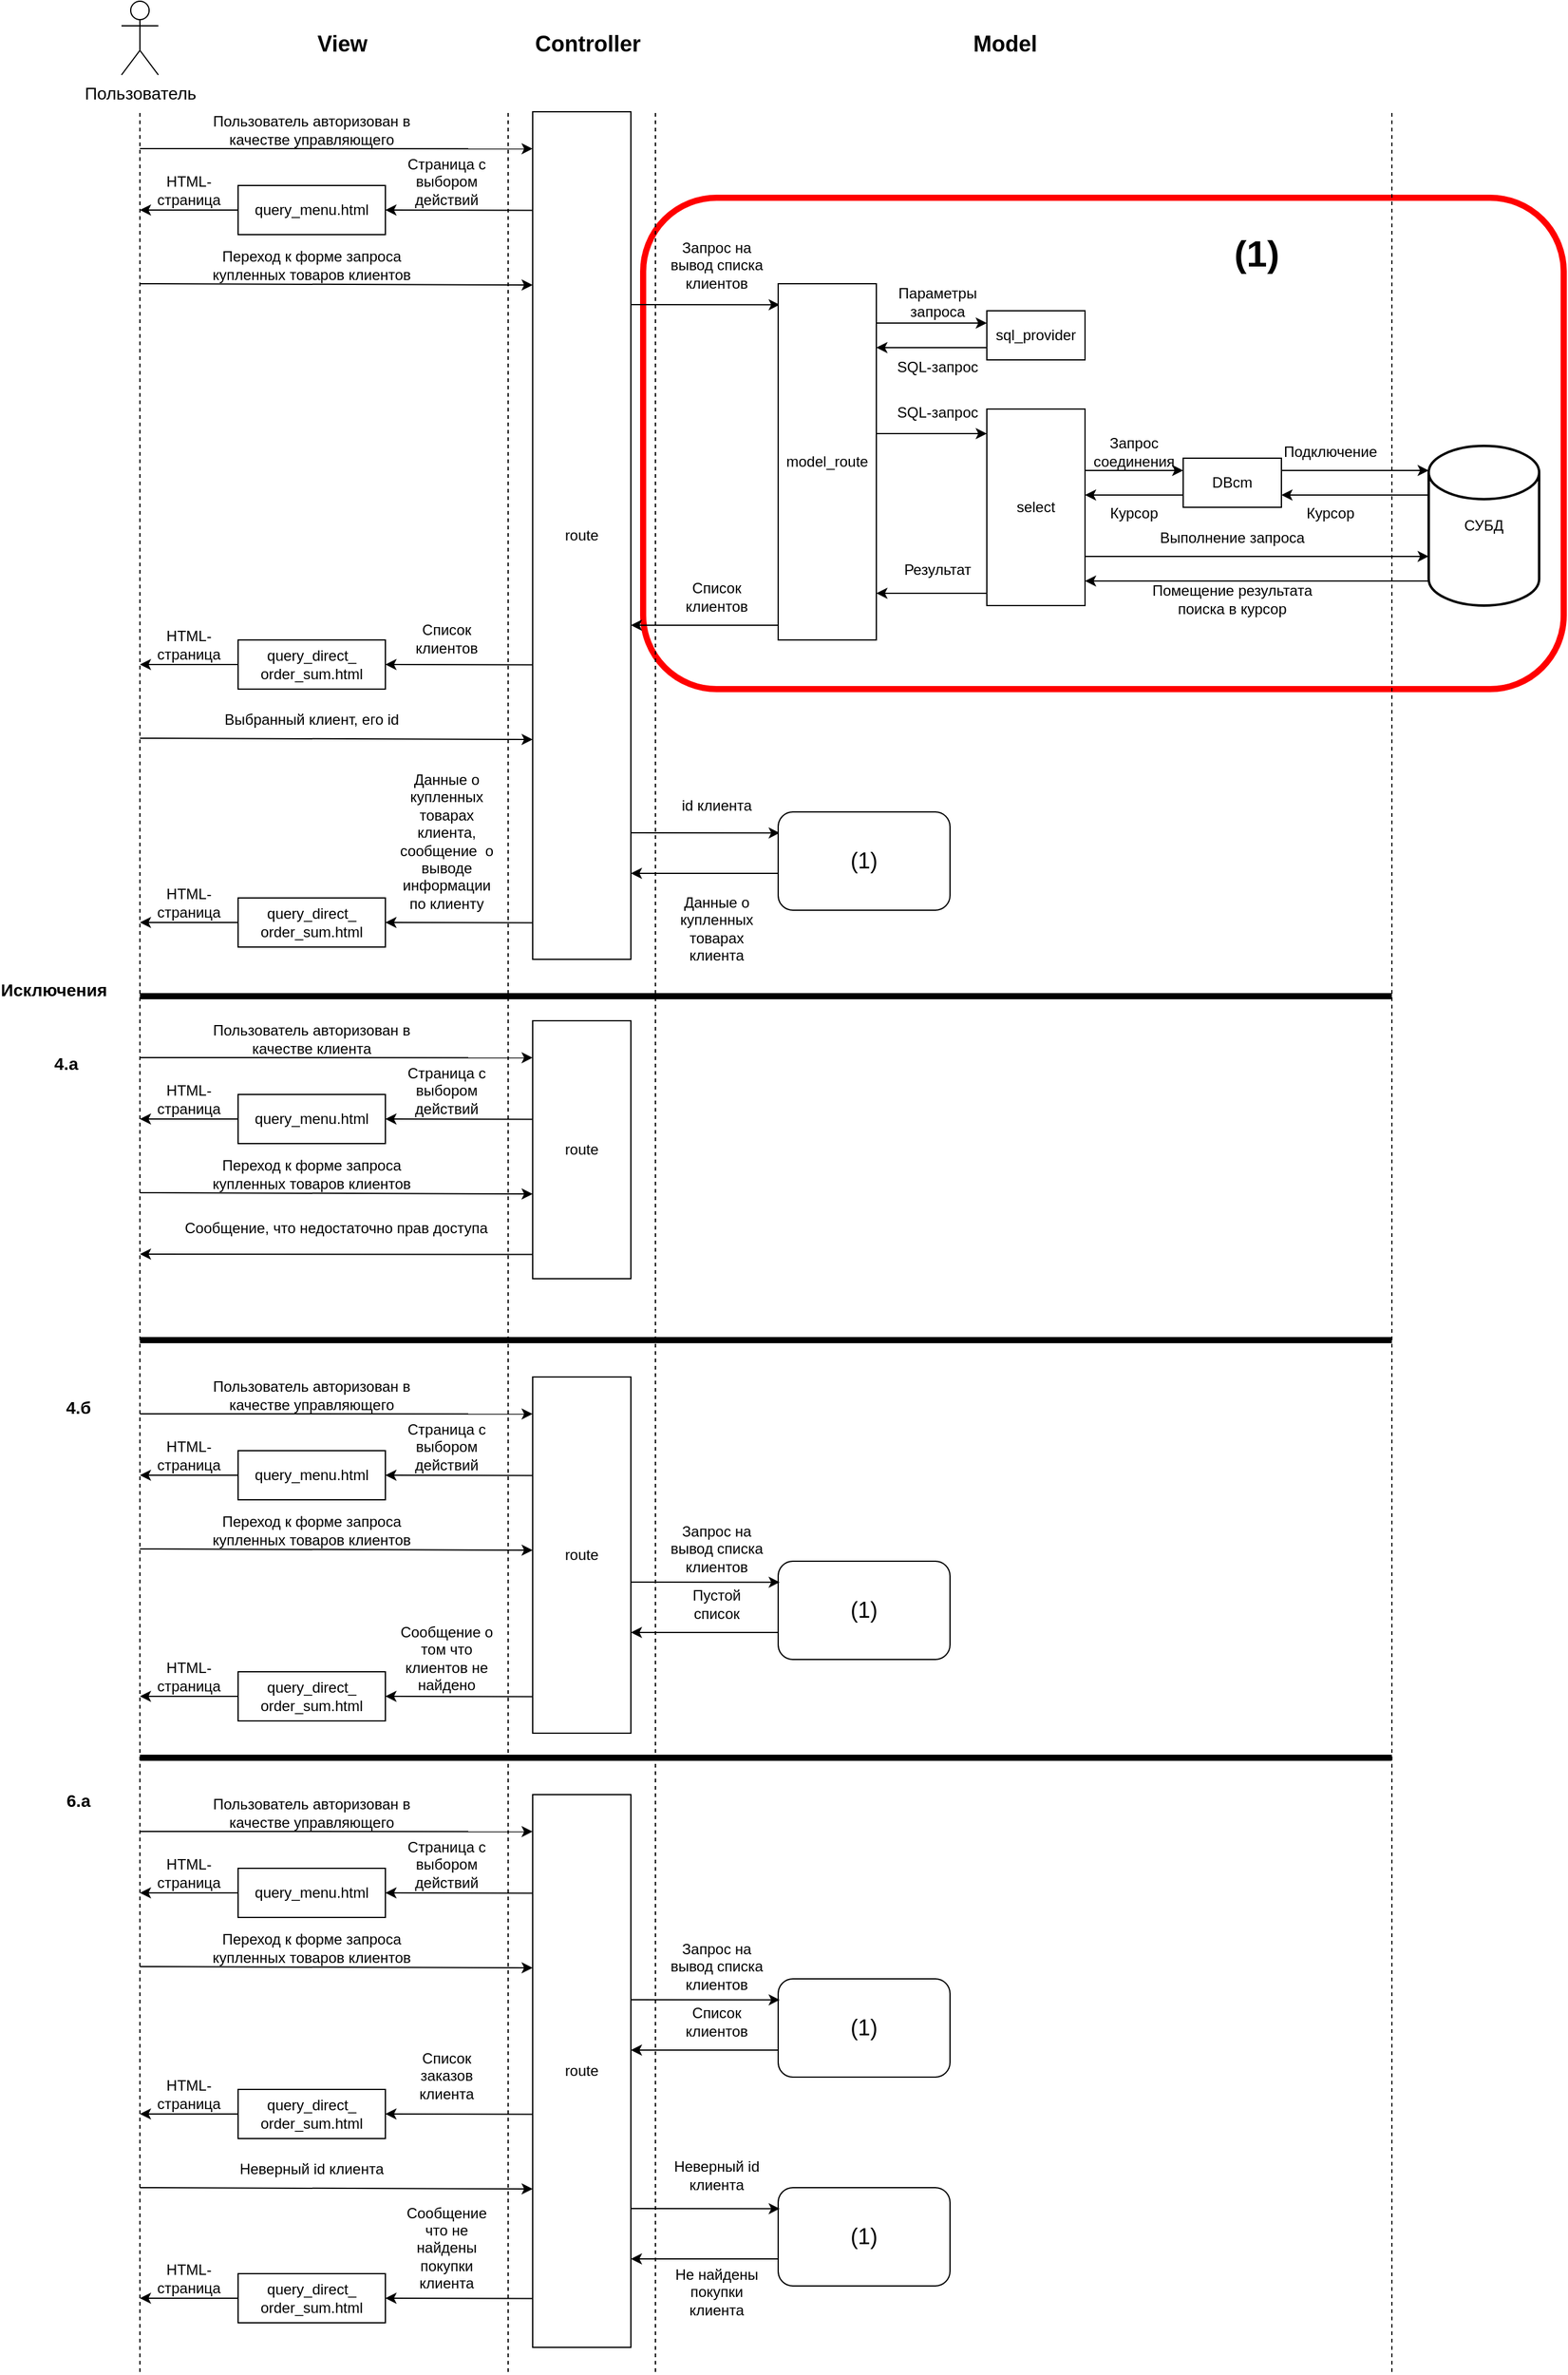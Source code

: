 <mxfile version="26.0.4">
  <diagram name="Страница — 1" id="qYMcQZidO0-yW6cIo81G">
    <mxGraphModel dx="2087" dy="993" grid="1" gridSize="10" guides="0" tooltips="1" connect="0" arrows="0" fold="1" page="0" pageScale="1" pageWidth="827" pageHeight="1169" math="0" shadow="0">
      <root>
        <mxCell id="0" />
        <mxCell id="1" parent="0" />
        <mxCell id="RGtAdJCoP5h75ATYD8qg-53" value="" style="rounded=1;whiteSpace=wrap;html=1;textOpacity=0;strokeWidth=5;perimeterSpacing=0;fillColor=none;strokeColor=#ff0000;" parent="1" vertex="1">
          <mxGeometry x="450" y="230" width="750" height="400" as="geometry" />
        </mxCell>
        <mxCell id="RGtAdJCoP5h75ATYD8qg-1" value="&lt;font style=&quot;font-size: 14px;&quot;&gt;Пользователь&lt;/font&gt;&lt;div style=&quot;font-size: 14px;&quot;&gt;&lt;br&gt;&lt;/div&gt;" style="shape=umlActor;verticalLabelPosition=bottom;verticalAlign=top;html=1;outlineConnect=0;" parent="1" vertex="1">
          <mxGeometry x="25" y="70" width="30" height="60" as="geometry" />
        </mxCell>
        <mxCell id="RGtAdJCoP5h75ATYD8qg-4" value="" style="endArrow=none;dashed=1;html=1;rounded=0;" parent="1" edge="1">
          <mxGeometry width="50" height="50" relative="1" as="geometry">
            <mxPoint x="40" y="2000" as="sourcePoint" />
            <mxPoint x="40" y="160" as="targetPoint" />
          </mxGeometry>
        </mxCell>
        <mxCell id="RGtAdJCoP5h75ATYD8qg-5" value="" style="endArrow=classic;html=1;rounded=0;entryX=0;entryY=0.051;entryDx=0;entryDy=0;entryPerimeter=0;" parent="1" edge="1">
          <mxGeometry width="50" height="50" relative="1" as="geometry">
            <mxPoint x="40" y="190" as="sourcePoint" />
            <mxPoint x="360" y="190.09" as="targetPoint" />
          </mxGeometry>
        </mxCell>
        <mxCell id="RGtAdJCoP5h75ATYD8qg-6" value="Пользователь авторизован в качестве управляющего" style="text;html=1;align=center;verticalAlign=middle;whiteSpace=wrap;rounded=0;" parent="1" vertex="1">
          <mxGeometry x="80" y="160" width="200" height="30" as="geometry" />
        </mxCell>
        <mxCell id="RGtAdJCoP5h75ATYD8qg-7" value="route" style="rounded=0;whiteSpace=wrap;html=1;" parent="1" vertex="1">
          <mxGeometry x="360" y="160" width="80" height="690" as="geometry" />
        </mxCell>
        <mxCell id="RGtAdJCoP5h75ATYD8qg-27" value="" style="endArrow=classic;html=1;rounded=0;exitX=0;exitY=0.136;exitDx=0;exitDy=0;exitPerimeter=0;" parent="1" edge="1">
          <mxGeometry width="50" height="50" relative="1" as="geometry">
            <mxPoint x="360" y="240.24" as="sourcePoint" />
            <mxPoint x="240" y="240" as="targetPoint" />
          </mxGeometry>
        </mxCell>
        <mxCell id="RGtAdJCoP5h75ATYD8qg-28" value="query_menu.html" style="rounded=0;whiteSpace=wrap;html=1;" parent="1" vertex="1">
          <mxGeometry x="120" y="220" width="120" height="40" as="geometry" />
        </mxCell>
        <mxCell id="RGtAdJCoP5h75ATYD8qg-29" value="" style="endArrow=classic;html=1;rounded=0;" parent="1" edge="1">
          <mxGeometry width="50" height="50" relative="1" as="geometry">
            <mxPoint x="120" y="240" as="sourcePoint" />
            <mxPoint x="40" y="240" as="targetPoint" />
          </mxGeometry>
        </mxCell>
        <mxCell id="RGtAdJCoP5h75ATYD8qg-30" value="" style="endArrow=classic;html=1;rounded=0;" parent="1" edge="1">
          <mxGeometry width="50" height="50" relative="1" as="geometry">
            <mxPoint x="40" y="300" as="sourcePoint" />
            <mxPoint x="360" y="301" as="targetPoint" />
          </mxGeometry>
        </mxCell>
        <mxCell id="RGtAdJCoP5h75ATYD8qg-31" value="Страница с выбором действий" style="text;html=1;align=center;verticalAlign=middle;whiteSpace=wrap;rounded=0;" parent="1" vertex="1">
          <mxGeometry x="240" y="196" width="100" height="41" as="geometry" />
        </mxCell>
        <mxCell id="RGtAdJCoP5h75ATYD8qg-32" value="HTML-страница" style="text;html=1;align=center;verticalAlign=middle;whiteSpace=wrap;rounded=0;" parent="1" vertex="1">
          <mxGeometry x="40" y="210" width="80" height="27" as="geometry" />
        </mxCell>
        <mxCell id="RGtAdJCoP5h75ATYD8qg-33" value="Переход к форме запроса купленных товаров клиентов" style="text;html=1;align=center;verticalAlign=middle;whiteSpace=wrap;rounded=0;" parent="1" vertex="1">
          <mxGeometry x="80" y="270" width="200" height="30" as="geometry" />
        </mxCell>
        <mxCell id="RGtAdJCoP5h75ATYD8qg-34" value="" style="endArrow=none;dashed=1;html=1;rounded=0;" parent="1" edge="1">
          <mxGeometry width="50" height="50" relative="1" as="geometry">
            <mxPoint x="340" y="2000" as="sourcePoint" />
            <mxPoint x="340" y="160" as="targetPoint" />
          </mxGeometry>
        </mxCell>
        <mxCell id="RGtAdJCoP5h75ATYD8qg-35" value="View" style="text;html=1;align=center;verticalAlign=middle;whiteSpace=wrap;rounded=0;fontSize=18;fontStyle=1" parent="1" vertex="1">
          <mxGeometry x="110" y="90" width="190" height="30" as="geometry" />
        </mxCell>
        <mxCell id="RGtAdJCoP5h75ATYD8qg-36" value="Controller" style="text;html=1;align=center;verticalAlign=middle;whiteSpace=wrap;rounded=0;fontSize=18;fontStyle=1" parent="1" vertex="1">
          <mxGeometry x="310" y="90" width="190" height="30" as="geometry" />
        </mxCell>
        <mxCell id="RGtAdJCoP5h75ATYD8qg-37" value="" style="endArrow=none;dashed=1;html=1;rounded=0;" parent="1" edge="1">
          <mxGeometry width="50" height="50" relative="1" as="geometry">
            <mxPoint x="460" y="2000" as="sourcePoint" />
            <mxPoint x="460" y="160" as="targetPoint" />
          </mxGeometry>
        </mxCell>
        <mxCell id="RGtAdJCoP5h75ATYD8qg-38" value="Model" style="text;html=1;align=center;verticalAlign=middle;whiteSpace=wrap;rounded=0;fontSize=18;fontStyle=1" parent="1" vertex="1">
          <mxGeometry x="650" y="90" width="190" height="30" as="geometry" />
        </mxCell>
        <mxCell id="RGtAdJCoP5h75ATYD8qg-39" value="" style="endArrow=none;dashed=1;html=1;rounded=0;" parent="1" edge="1">
          <mxGeometry width="50" height="50" relative="1" as="geometry">
            <mxPoint x="1060" y="2000" as="sourcePoint" />
            <mxPoint x="1060" y="160" as="targetPoint" />
          </mxGeometry>
        </mxCell>
        <mxCell id="RGtAdJCoP5h75ATYD8qg-54" value="(1)" style="text;html=1;align=center;verticalAlign=middle;whiteSpace=wrap;rounded=0;fontSize=30;fontStyle=1" parent="1" vertex="1">
          <mxGeometry x="930" y="260" width="40" height="30" as="geometry" />
        </mxCell>
        <mxCell id="RGtAdJCoP5h75ATYD8qg-55" value="&lt;font style=&quot;font-size: 14px;&quot;&gt;&lt;b&gt;Исключения&lt;/b&gt;&lt;/font&gt;" style="text;html=1;align=center;verticalAlign=middle;whiteSpace=wrap;rounded=0;" parent="1" vertex="1">
          <mxGeometry x="-70" y="860" width="80" height="30" as="geometry" />
        </mxCell>
        <mxCell id="Lu8lod0RweKCpHLHDI5q-27" value="" style="endArrow=classic;html=1;rounded=0;entryX=0.016;entryY=0.063;entryDx=0;entryDy=0;entryPerimeter=0;" parent="1" edge="1">
          <mxGeometry width="50" height="50" relative="1" as="geometry">
            <mxPoint x="440" y="317" as="sourcePoint" />
            <mxPoint x="561.28" y="317.09" as="targetPoint" />
          </mxGeometry>
        </mxCell>
        <mxCell id="Lu8lod0RweKCpHLHDI5q-28" value="Запрос на вывод списка клиентов" style="text;html=1;align=center;verticalAlign=middle;whiteSpace=wrap;rounded=0;" parent="1" vertex="1">
          <mxGeometry x="470" y="260" width="80" height="50" as="geometry" />
        </mxCell>
        <mxCell id="Lu8lod0RweKCpHLHDI5q-29" value="model_route" style="rounded=0;whiteSpace=wrap;html=1;" parent="1" vertex="1">
          <mxGeometry x="560" y="300" width="80" height="290" as="geometry" />
        </mxCell>
        <mxCell id="Lu8lod0RweKCpHLHDI5q-30" value="sql_provider" style="rounded=0;whiteSpace=wrap;html=1;" parent="1" vertex="1">
          <mxGeometry x="730" y="322" width="80" height="40" as="geometry" />
        </mxCell>
        <mxCell id="Lu8lod0RweKCpHLHDI5q-31" value="select" style="rounded=0;whiteSpace=wrap;html=1;" parent="1" vertex="1">
          <mxGeometry x="730" y="402" width="80" height="160" as="geometry" />
        </mxCell>
        <mxCell id="Lu8lod0RweKCpHLHDI5q-32" value="DBcm" style="rounded=0;whiteSpace=wrap;html=1;" parent="1" vertex="1">
          <mxGeometry x="890" y="442" width="80" height="40" as="geometry" />
        </mxCell>
        <mxCell id="Lu8lod0RweKCpHLHDI5q-33" value="СУБД" style="strokeWidth=2;html=1;shape=mxgraph.flowchart.database;whiteSpace=wrap;" parent="1" vertex="1">
          <mxGeometry x="1090" y="432" width="90" height="130" as="geometry" />
        </mxCell>
        <mxCell id="Lu8lod0RweKCpHLHDI5q-34" value="" style="endArrow=classic;html=1;rounded=0;" parent="1" edge="1">
          <mxGeometry width="50" height="50" relative="1" as="geometry">
            <mxPoint x="640" y="332" as="sourcePoint" />
            <mxPoint x="730" y="332" as="targetPoint" />
          </mxGeometry>
        </mxCell>
        <mxCell id="Lu8lod0RweKCpHLHDI5q-35" value="" style="endArrow=classic;html=1;rounded=0;" parent="1" edge="1">
          <mxGeometry width="50" height="50" relative="1" as="geometry">
            <mxPoint x="730" y="352" as="sourcePoint" />
            <mxPoint x="640" y="352" as="targetPoint" />
          </mxGeometry>
        </mxCell>
        <mxCell id="Lu8lod0RweKCpHLHDI5q-36" value="" style="endArrow=classic;html=1;rounded=0;" parent="1" edge="1">
          <mxGeometry width="50" height="50" relative="1" as="geometry">
            <mxPoint x="640" y="422" as="sourcePoint" />
            <mxPoint x="730" y="422" as="targetPoint" />
          </mxGeometry>
        </mxCell>
        <mxCell id="Lu8lod0RweKCpHLHDI5q-37" value="" style="endArrow=classic;html=1;rounded=0;" parent="1" edge="1">
          <mxGeometry width="50" height="50" relative="1" as="geometry">
            <mxPoint x="810" y="452" as="sourcePoint" />
            <mxPoint x="890" y="452" as="targetPoint" />
          </mxGeometry>
        </mxCell>
        <mxCell id="Lu8lod0RweKCpHLHDI5q-38" value="" style="endArrow=classic;html=1;rounded=0;" parent="1" edge="1">
          <mxGeometry width="50" height="50" relative="1" as="geometry">
            <mxPoint x="890" y="472" as="sourcePoint" />
            <mxPoint x="810" y="472" as="targetPoint" />
          </mxGeometry>
        </mxCell>
        <mxCell id="Lu8lod0RweKCpHLHDI5q-39" value="" style="endArrow=classic;html=1;rounded=0;entryX=0;entryY=0.154;entryDx=0;entryDy=0;entryPerimeter=0;" parent="1" target="Lu8lod0RweKCpHLHDI5q-33" edge="1">
          <mxGeometry width="50" height="50" relative="1" as="geometry">
            <mxPoint x="970" y="452" as="sourcePoint" />
            <mxPoint x="1050" y="452" as="targetPoint" />
          </mxGeometry>
        </mxCell>
        <mxCell id="Lu8lod0RweKCpHLHDI5q-40" value="" style="endArrow=classic;html=1;rounded=0;exitX=0;exitY=0.308;exitDx=0;exitDy=0;exitPerimeter=0;" parent="1" source="Lu8lod0RweKCpHLHDI5q-33" edge="1">
          <mxGeometry width="50" height="50" relative="1" as="geometry">
            <mxPoint x="1050" y="472" as="sourcePoint" />
            <mxPoint x="970" y="472" as="targetPoint" />
          </mxGeometry>
        </mxCell>
        <mxCell id="Lu8lod0RweKCpHLHDI5q-41" value="" style="endArrow=classic;html=1;rounded=0;entryX=0;entryY=0.692;entryDx=0;entryDy=0;entryPerimeter=0;" parent="1" target="Lu8lod0RweKCpHLHDI5q-33" edge="1">
          <mxGeometry width="50" height="50" relative="1" as="geometry">
            <mxPoint x="810" y="522" as="sourcePoint" />
            <mxPoint x="890" y="522" as="targetPoint" />
          </mxGeometry>
        </mxCell>
        <mxCell id="Lu8lod0RweKCpHLHDI5q-42" value="" style="endArrow=classic;html=1;rounded=0;exitX=0;exitY=0.846;exitDx=0;exitDy=0;exitPerimeter=0;" parent="1" source="Lu8lod0RweKCpHLHDI5q-33" edge="1">
          <mxGeometry width="50" height="50" relative="1" as="geometry">
            <mxPoint x="1050" y="542" as="sourcePoint" />
            <mxPoint x="810" y="542" as="targetPoint" />
          </mxGeometry>
        </mxCell>
        <mxCell id="Lu8lod0RweKCpHLHDI5q-43" value="" style="endArrow=classic;html=1;rounded=0;" parent="1" edge="1">
          <mxGeometry width="50" height="50" relative="1" as="geometry">
            <mxPoint x="730" y="552" as="sourcePoint" />
            <mxPoint x="640" y="552" as="targetPoint" />
          </mxGeometry>
        </mxCell>
        <mxCell id="Lu8lod0RweKCpHLHDI5q-44" value="Параметры запроса" style="text;html=1;align=center;verticalAlign=middle;whiteSpace=wrap;rounded=0;" parent="1" vertex="1">
          <mxGeometry x="650" y="300" width="80" height="30" as="geometry" />
        </mxCell>
        <mxCell id="Lu8lod0RweKCpHLHDI5q-45" value="SQL-запрос" style="text;html=1;align=center;verticalAlign=middle;whiteSpace=wrap;rounded=0;" parent="1" vertex="1">
          <mxGeometry x="650" y="355" width="80" height="26" as="geometry" />
        </mxCell>
        <mxCell id="Lu8lod0RweKCpHLHDI5q-46" value="SQL-запрос" style="text;html=1;align=center;verticalAlign=middle;whiteSpace=wrap;rounded=0;" parent="1" vertex="1">
          <mxGeometry x="650" y="392" width="80" height="26" as="geometry" />
        </mxCell>
        <mxCell id="Lu8lod0RweKCpHLHDI5q-47" value="Запрос соединения" style="text;html=1;align=center;verticalAlign=middle;whiteSpace=wrap;rounded=0;" parent="1" vertex="1">
          <mxGeometry x="810" y="422" width="80" height="30" as="geometry" />
        </mxCell>
        <mxCell id="Lu8lod0RweKCpHLHDI5q-48" value="Курсор" style="text;html=1;align=center;verticalAlign=middle;whiteSpace=wrap;rounded=0;" parent="1" vertex="1">
          <mxGeometry x="810" y="472" width="80" height="30" as="geometry" />
        </mxCell>
        <mxCell id="Lu8lod0RweKCpHLHDI5q-49" value="Подключение" style="text;html=1;align=center;verticalAlign=middle;whiteSpace=wrap;rounded=0;" parent="1" vertex="1">
          <mxGeometry x="970" y="422" width="80" height="30" as="geometry" />
        </mxCell>
        <mxCell id="Lu8lod0RweKCpHLHDI5q-50" value="Курсор" style="text;html=1;align=center;verticalAlign=middle;whiteSpace=wrap;rounded=0;" parent="1" vertex="1">
          <mxGeometry x="970" y="472" width="80" height="30" as="geometry" />
        </mxCell>
        <mxCell id="Lu8lod0RweKCpHLHDI5q-51" value="Выполнение запроса" style="text;html=1;align=center;verticalAlign=middle;whiteSpace=wrap;rounded=0;" parent="1" vertex="1">
          <mxGeometry x="860" y="492" width="140" height="30" as="geometry" />
        </mxCell>
        <mxCell id="Lu8lod0RweKCpHLHDI5q-52" value="Помещение результата поиска в курсор" style="text;html=1;align=center;verticalAlign=middle;whiteSpace=wrap;rounded=0;" parent="1" vertex="1">
          <mxGeometry x="860" y="542" width="140" height="30" as="geometry" />
        </mxCell>
        <mxCell id="Lu8lod0RweKCpHLHDI5q-53" value="Результат" style="text;html=1;align=center;verticalAlign=middle;whiteSpace=wrap;rounded=0;" parent="1" vertex="1">
          <mxGeometry x="650" y="518" width="80" height="30" as="geometry" />
        </mxCell>
        <mxCell id="Lu8lod0RweKCpHLHDI5q-56" value="" style="endArrow=classic;html=1;rounded=0;" parent="1" edge="1">
          <mxGeometry width="50" height="50" relative="1" as="geometry">
            <mxPoint x="560" y="578" as="sourcePoint" />
            <mxPoint x="440" y="578" as="targetPoint" />
          </mxGeometry>
        </mxCell>
        <mxCell id="Lu8lod0RweKCpHLHDI5q-57" value="Список клиентов" style="text;html=1;align=center;verticalAlign=middle;whiteSpace=wrap;rounded=0;" parent="1" vertex="1">
          <mxGeometry x="470" y="540" width="80" height="30" as="geometry" />
        </mxCell>
        <mxCell id="kv8mWWILLCm-tQsmbC9U-1" value="" style="endArrow=classic;html=1;rounded=0;exitX=0;exitY=0.136;exitDx=0;exitDy=0;exitPerimeter=0;" parent="1" edge="1">
          <mxGeometry width="50" height="50" relative="1" as="geometry">
            <mxPoint x="360" y="610.24" as="sourcePoint" />
            <mxPoint x="240" y="610" as="targetPoint" />
          </mxGeometry>
        </mxCell>
        <mxCell id="kv8mWWILLCm-tQsmbC9U-2" value="query_direct_&lt;div&gt;order_sum.html&lt;/div&gt;" style="rounded=0;whiteSpace=wrap;html=1;" parent="1" vertex="1">
          <mxGeometry x="120" y="590" width="120" height="40" as="geometry" />
        </mxCell>
        <mxCell id="kv8mWWILLCm-tQsmbC9U-3" value="Список клиентов" style="text;html=1;align=center;verticalAlign=middle;whiteSpace=wrap;rounded=0;" parent="1" vertex="1">
          <mxGeometry x="250" y="570" width="80" height="37" as="geometry" />
        </mxCell>
        <mxCell id="kv8mWWILLCm-tQsmbC9U-4" value="HTML-страница" style="text;html=1;align=center;verticalAlign=middle;whiteSpace=wrap;rounded=0;" parent="1" vertex="1">
          <mxGeometry x="40" y="580" width="80" height="27" as="geometry" />
        </mxCell>
        <mxCell id="kv8mWWILLCm-tQsmbC9U-5" value="" style="endArrow=classic;html=1;rounded=0;" parent="1" edge="1">
          <mxGeometry width="50" height="50" relative="1" as="geometry">
            <mxPoint x="120" y="610" as="sourcePoint" />
            <mxPoint x="40" y="610" as="targetPoint" />
          </mxGeometry>
        </mxCell>
        <mxCell id="kv8mWWILLCm-tQsmbC9U-312" value="&lt;span style=&quot;font-size: 14px;&quot;&gt;&lt;b&gt;4.б&lt;/b&gt;&lt;/span&gt;" style="text;html=1;align=center;verticalAlign=middle;whiteSpace=wrap;rounded=0;" parent="1" vertex="1">
          <mxGeometry x="-50" y="1200" width="80" height="30" as="geometry" />
        </mxCell>
        <mxCell id="kv8mWWILLCm-tQsmbC9U-313" value="" style="endArrow=none;html=1;rounded=0;strokeWidth=5;" parent="1" edge="1">
          <mxGeometry width="50" height="50" relative="1" as="geometry">
            <mxPoint x="40" y="1160" as="sourcePoint" />
            <mxPoint x="1060" y="1160" as="targetPoint" />
          </mxGeometry>
        </mxCell>
        <mxCell id="9GBrPRL0eRh31CG-jNro-1" value="" style="endArrow=classic;html=1;rounded=0;" parent="1" edge="1">
          <mxGeometry width="50" height="50" relative="1" as="geometry">
            <mxPoint x="40" y="670" as="sourcePoint" />
            <mxPoint x="360" y="671" as="targetPoint" />
          </mxGeometry>
        </mxCell>
        <mxCell id="9GBrPRL0eRh31CG-jNro-2" value="Выбранный клиент, его id" style="text;html=1;align=center;verticalAlign=middle;whiteSpace=wrap;rounded=0;" parent="1" vertex="1">
          <mxGeometry x="80" y="640" width="200" height="30" as="geometry" />
        </mxCell>
        <mxCell id="9GBrPRL0eRh31CG-jNro-5" value="" style="endArrow=classic;html=1;rounded=0;entryX=0.016;entryY=0.063;entryDx=0;entryDy=0;entryPerimeter=0;" parent="1" edge="1">
          <mxGeometry width="50" height="50" relative="1" as="geometry">
            <mxPoint x="440" y="747" as="sourcePoint" />
            <mxPoint x="561.28" y="747.09" as="targetPoint" />
          </mxGeometry>
        </mxCell>
        <mxCell id="9GBrPRL0eRh31CG-jNro-6" value="id клиента" style="text;html=1;align=center;verticalAlign=middle;whiteSpace=wrap;rounded=0;" parent="1" vertex="1">
          <mxGeometry x="470" y="710" width="80" height="30" as="geometry" />
        </mxCell>
        <mxCell id="9GBrPRL0eRh31CG-jNro-32" value="" style="endArrow=classic;html=1;rounded=0;" parent="1" edge="1">
          <mxGeometry width="50" height="50" relative="1" as="geometry">
            <mxPoint x="560" y="780" as="sourcePoint" />
            <mxPoint x="440" y="780" as="targetPoint" />
          </mxGeometry>
        </mxCell>
        <mxCell id="9GBrPRL0eRh31CG-jNro-33" value="Данные о купленных товарах клиента" style="text;html=1;align=center;verticalAlign=middle;whiteSpace=wrap;rounded=0;" parent="1" vertex="1">
          <mxGeometry x="470" y="810" width="80" height="30" as="geometry" />
        </mxCell>
        <mxCell id="9GBrPRL0eRh31CG-jNro-34" value="" style="endArrow=classic;html=1;rounded=0;exitX=0;exitY=0.136;exitDx=0;exitDy=0;exitPerimeter=0;" parent="1" edge="1">
          <mxGeometry width="50" height="50" relative="1" as="geometry">
            <mxPoint x="360" y="820.24" as="sourcePoint" />
            <mxPoint x="240" y="820" as="targetPoint" />
          </mxGeometry>
        </mxCell>
        <mxCell id="9GBrPRL0eRh31CG-jNro-35" value="query_direct_&lt;br&gt;&lt;span style=&quot;background-color: transparent; color: light-dark(rgb(0, 0, 0), rgb(255, 255, 255));&quot;&gt;order_sum&lt;/span&gt;.html" style="rounded=0;whiteSpace=wrap;html=1;" parent="1" vertex="1">
          <mxGeometry x="120" y="800" width="120" height="40" as="geometry" />
        </mxCell>
        <mxCell id="9GBrPRL0eRh31CG-jNro-36" value="Данные о купленных товарах клиента, сообщение&amp;nbsp; о выводе информации по клиенту" style="text;html=1;align=center;verticalAlign=middle;whiteSpace=wrap;rounded=0;" parent="1" vertex="1">
          <mxGeometry x="250" y="690" width="80" height="127" as="geometry" />
        </mxCell>
        <mxCell id="9GBrPRL0eRh31CG-jNro-37" value="HTML-страница" style="text;html=1;align=center;verticalAlign=middle;whiteSpace=wrap;rounded=0;" parent="1" vertex="1">
          <mxGeometry x="40" y="790" width="80" height="27" as="geometry" />
        </mxCell>
        <mxCell id="9GBrPRL0eRh31CG-jNro-38" value="" style="endArrow=classic;html=1;rounded=0;" parent="1" edge="1">
          <mxGeometry width="50" height="50" relative="1" as="geometry">
            <mxPoint x="120" y="820" as="sourcePoint" />
            <mxPoint x="40" y="820" as="targetPoint" />
          </mxGeometry>
        </mxCell>
        <mxCell id="9GBrPRL0eRh31CG-jNro-39" value="" style="endArrow=none;html=1;rounded=0;strokeWidth=5;" parent="1" edge="1">
          <mxGeometry width="50" height="50" relative="1" as="geometry">
            <mxPoint x="40" y="880" as="sourcePoint" />
            <mxPoint x="1060" y="880" as="targetPoint" />
          </mxGeometry>
        </mxCell>
        <mxCell id="9GBrPRL0eRh31CG-jNro-40" value="&lt;b style=&quot;font-size: 14px;&quot;&gt;4.а&lt;/b&gt;" style="text;html=1;align=center;verticalAlign=middle;whiteSpace=wrap;rounded=0;" parent="1" vertex="1">
          <mxGeometry x="-60" y="920" width="80" height="30" as="geometry" />
        </mxCell>
        <mxCell id="9GBrPRL0eRh31CG-jNro-41" value="" style="endArrow=classic;html=1;rounded=0;entryX=0;entryY=0.051;entryDx=0;entryDy=0;entryPerimeter=0;" parent="1" edge="1">
          <mxGeometry width="50" height="50" relative="1" as="geometry">
            <mxPoint x="40" y="930" as="sourcePoint" />
            <mxPoint x="360" y="930.09" as="targetPoint" />
          </mxGeometry>
        </mxCell>
        <mxCell id="9GBrPRL0eRh31CG-jNro-42" value="Пользователь авторизован в качестве клиента" style="text;html=1;align=center;verticalAlign=middle;whiteSpace=wrap;rounded=0;" parent="1" vertex="1">
          <mxGeometry x="80" y="900" width="200" height="30" as="geometry" />
        </mxCell>
        <mxCell id="9GBrPRL0eRh31CG-jNro-43" value="route" style="rounded=0;whiteSpace=wrap;html=1;" parent="1" vertex="1">
          <mxGeometry x="360" y="900" width="80" height="210" as="geometry" />
        </mxCell>
        <mxCell id="9GBrPRL0eRh31CG-jNro-44" value="" style="endArrow=classic;html=1;rounded=0;exitX=0;exitY=0.136;exitDx=0;exitDy=0;exitPerimeter=0;" parent="1" edge="1">
          <mxGeometry width="50" height="50" relative="1" as="geometry">
            <mxPoint x="360" y="980.24" as="sourcePoint" />
            <mxPoint x="240" y="980" as="targetPoint" />
          </mxGeometry>
        </mxCell>
        <mxCell id="9GBrPRL0eRh31CG-jNro-45" value="query_menu.html" style="rounded=0;whiteSpace=wrap;html=1;" parent="1" vertex="1">
          <mxGeometry x="120" y="960" width="120" height="40" as="geometry" />
        </mxCell>
        <mxCell id="9GBrPRL0eRh31CG-jNro-46" value="" style="endArrow=classic;html=1;rounded=0;" parent="1" edge="1">
          <mxGeometry width="50" height="50" relative="1" as="geometry">
            <mxPoint x="120" y="980" as="sourcePoint" />
            <mxPoint x="40" y="980" as="targetPoint" />
          </mxGeometry>
        </mxCell>
        <mxCell id="9GBrPRL0eRh31CG-jNro-47" value="" style="endArrow=classic;html=1;rounded=0;" parent="1" edge="1">
          <mxGeometry width="50" height="50" relative="1" as="geometry">
            <mxPoint x="40" y="1040" as="sourcePoint" />
            <mxPoint x="360" y="1041" as="targetPoint" />
          </mxGeometry>
        </mxCell>
        <mxCell id="9GBrPRL0eRh31CG-jNro-48" value="Страница с выбором действий" style="text;html=1;align=center;verticalAlign=middle;whiteSpace=wrap;rounded=0;" parent="1" vertex="1">
          <mxGeometry x="240" y="936" width="100" height="41" as="geometry" />
        </mxCell>
        <mxCell id="9GBrPRL0eRh31CG-jNro-49" value="HTML-страница" style="text;html=1;align=center;verticalAlign=middle;whiteSpace=wrap;rounded=0;" parent="1" vertex="1">
          <mxGeometry x="40" y="950" width="80" height="27" as="geometry" />
        </mxCell>
        <mxCell id="9GBrPRL0eRh31CG-jNro-50" value="Переход к форме запроса купленных товаров клиентов" style="text;html=1;align=center;verticalAlign=middle;whiteSpace=wrap;rounded=0;" parent="1" vertex="1">
          <mxGeometry x="80" y="1010" width="200" height="30" as="geometry" />
        </mxCell>
        <mxCell id="9GBrPRL0eRh31CG-jNro-51" value="" style="endArrow=classic;html=1;rounded=0;exitX=0;exitY=0.136;exitDx=0;exitDy=0;exitPerimeter=0;" parent="1" edge="1">
          <mxGeometry width="50" height="50" relative="1" as="geometry">
            <mxPoint x="360" y="1090.24" as="sourcePoint" />
            <mxPoint x="40" y="1090" as="targetPoint" />
          </mxGeometry>
        </mxCell>
        <mxCell id="9GBrPRL0eRh31CG-jNro-53" value="Сообщение, что недостаточно прав доступа" style="text;html=1;align=center;verticalAlign=middle;whiteSpace=wrap;rounded=0;" parent="1" vertex="1">
          <mxGeometry x="70" y="1050" width="260" height="37" as="geometry" />
        </mxCell>
        <mxCell id="9GBrPRL0eRh31CG-jNro-68" value="" style="endArrow=classic;html=1;rounded=0;entryX=0;entryY=0.051;entryDx=0;entryDy=0;entryPerimeter=0;" parent="1" edge="1">
          <mxGeometry width="50" height="50" relative="1" as="geometry">
            <mxPoint x="40" y="1560" as="sourcePoint" />
            <mxPoint x="360" y="1560.09" as="targetPoint" />
          </mxGeometry>
        </mxCell>
        <mxCell id="9GBrPRL0eRh31CG-jNro-69" value="Пользователь авторизован в качестве управляющего" style="text;html=1;align=center;verticalAlign=middle;whiteSpace=wrap;rounded=0;" parent="1" vertex="1">
          <mxGeometry x="80" y="1530" width="200" height="30" as="geometry" />
        </mxCell>
        <mxCell id="9GBrPRL0eRh31CG-jNro-70" value="route" style="rounded=0;whiteSpace=wrap;html=1;" parent="1" vertex="1">
          <mxGeometry x="360" y="1530" width="80" height="450" as="geometry" />
        </mxCell>
        <mxCell id="9GBrPRL0eRh31CG-jNro-71" value="" style="endArrow=classic;html=1;rounded=0;exitX=0;exitY=0.136;exitDx=0;exitDy=0;exitPerimeter=0;" parent="1" edge="1">
          <mxGeometry width="50" height="50" relative="1" as="geometry">
            <mxPoint x="360" y="1610.24" as="sourcePoint" />
            <mxPoint x="240" y="1610" as="targetPoint" />
          </mxGeometry>
        </mxCell>
        <mxCell id="9GBrPRL0eRh31CG-jNro-72" value="query_menu.html" style="rounded=0;whiteSpace=wrap;html=1;" parent="1" vertex="1">
          <mxGeometry x="120" y="1590" width="120" height="40" as="geometry" />
        </mxCell>
        <mxCell id="9GBrPRL0eRh31CG-jNro-73" value="" style="endArrow=classic;html=1;rounded=0;" parent="1" edge="1">
          <mxGeometry width="50" height="50" relative="1" as="geometry">
            <mxPoint x="120" y="1610" as="sourcePoint" />
            <mxPoint x="40" y="1610" as="targetPoint" />
          </mxGeometry>
        </mxCell>
        <mxCell id="9GBrPRL0eRh31CG-jNro-74" value="" style="endArrow=classic;html=1;rounded=0;" parent="1" edge="1">
          <mxGeometry width="50" height="50" relative="1" as="geometry">
            <mxPoint x="40" y="1670" as="sourcePoint" />
            <mxPoint x="360" y="1671" as="targetPoint" />
          </mxGeometry>
        </mxCell>
        <mxCell id="9GBrPRL0eRh31CG-jNro-75" value="Страница с выбором действий" style="text;html=1;align=center;verticalAlign=middle;whiteSpace=wrap;rounded=0;" parent="1" vertex="1">
          <mxGeometry x="240" y="1566" width="100" height="41" as="geometry" />
        </mxCell>
        <mxCell id="9GBrPRL0eRh31CG-jNro-76" value="HTML-страница" style="text;html=1;align=center;verticalAlign=middle;whiteSpace=wrap;rounded=0;" parent="1" vertex="1">
          <mxGeometry x="40" y="1580" width="80" height="27" as="geometry" />
        </mxCell>
        <mxCell id="9GBrPRL0eRh31CG-jNro-77" value="Переход к форме запроса купленных товаров клиентов" style="text;html=1;align=center;verticalAlign=middle;whiteSpace=wrap;rounded=0;" parent="1" vertex="1">
          <mxGeometry x="80" y="1640" width="200" height="30" as="geometry" />
        </mxCell>
        <mxCell id="9GBrPRL0eRh31CG-jNro-78" value="" style="endArrow=classic;html=1;rounded=0;exitX=0;exitY=0.136;exitDx=0;exitDy=0;exitPerimeter=0;" parent="1" edge="1">
          <mxGeometry width="50" height="50" relative="1" as="geometry">
            <mxPoint x="360" y="1790.24" as="sourcePoint" />
            <mxPoint x="240" y="1790" as="targetPoint" />
          </mxGeometry>
        </mxCell>
        <mxCell id="9GBrPRL0eRh31CG-jNro-79" value="query_direct_&lt;br&gt;&lt;span style=&quot;color: light-dark(rgb(0, 0, 0), rgb(255, 255, 255)); background-color: transparent;&quot;&gt;order_sum&lt;/span&gt;.html" style="rounded=0;whiteSpace=wrap;html=1;" parent="1" vertex="1">
          <mxGeometry x="120" y="1770" width="120" height="40" as="geometry" />
        </mxCell>
        <mxCell id="9GBrPRL0eRh31CG-jNro-80" value="Список заказов клиента" style="text;html=1;align=center;verticalAlign=middle;whiteSpace=wrap;rounded=0;" parent="1" vertex="1">
          <mxGeometry x="250" y="1730" width="80" height="57" as="geometry" />
        </mxCell>
        <mxCell id="9GBrPRL0eRh31CG-jNro-81" value="HTML-страница" style="text;html=1;align=center;verticalAlign=middle;whiteSpace=wrap;rounded=0;" parent="1" vertex="1">
          <mxGeometry x="40" y="1760" width="80" height="27" as="geometry" />
        </mxCell>
        <mxCell id="9GBrPRL0eRh31CG-jNro-82" value="" style="endArrow=classic;html=1;rounded=0;" parent="1" edge="1">
          <mxGeometry width="50" height="50" relative="1" as="geometry">
            <mxPoint x="120" y="1790" as="sourcePoint" />
            <mxPoint x="40" y="1790" as="targetPoint" />
          </mxGeometry>
        </mxCell>
        <mxCell id="9GBrPRL0eRh31CG-jNro-83" value="&lt;font style=&quot;font-size: 18px;&quot;&gt;(1)&lt;/font&gt;" style="rounded=1;whiteSpace=wrap;html=1;" parent="1" vertex="1">
          <mxGeometry x="560" y="1680" width="140" height="80" as="geometry" />
        </mxCell>
        <mxCell id="9GBrPRL0eRh31CG-jNro-84" value="" style="endArrow=classic;html=1;rounded=0;entryX=0.016;entryY=0.063;entryDx=0;entryDy=0;entryPerimeter=0;" parent="1" edge="1">
          <mxGeometry width="50" height="50" relative="1" as="geometry">
            <mxPoint x="440" y="1697" as="sourcePoint" />
            <mxPoint x="561.28" y="1697.09" as="targetPoint" />
          </mxGeometry>
        </mxCell>
        <mxCell id="9GBrPRL0eRh31CG-jNro-85" value="Запрос на вывод списка клиентов" style="text;html=1;align=center;verticalAlign=middle;whiteSpace=wrap;rounded=0;" parent="1" vertex="1">
          <mxGeometry x="470" y="1650" width="80" height="40" as="geometry" />
        </mxCell>
        <mxCell id="9GBrPRL0eRh31CG-jNro-86" value="" style="endArrow=classic;html=1;rounded=0;" parent="1" edge="1">
          <mxGeometry width="50" height="50" relative="1" as="geometry">
            <mxPoint x="560" y="1738" as="sourcePoint" />
            <mxPoint x="440" y="1738" as="targetPoint" />
          </mxGeometry>
        </mxCell>
        <mxCell id="9GBrPRL0eRh31CG-jNro-87" value="Список клиентов" style="text;html=1;align=center;verticalAlign=middle;whiteSpace=wrap;rounded=0;" parent="1" vertex="1">
          <mxGeometry x="470" y="1700" width="80" height="30" as="geometry" />
        </mxCell>
        <mxCell id="9GBrPRL0eRh31CG-jNro-88" value="" style="endArrow=classic;html=1;rounded=0;" parent="1" edge="1">
          <mxGeometry width="50" height="50" relative="1" as="geometry">
            <mxPoint x="40" y="1850" as="sourcePoint" />
            <mxPoint x="360" y="1851" as="targetPoint" />
          </mxGeometry>
        </mxCell>
        <mxCell id="9GBrPRL0eRh31CG-jNro-89" value="Неверный id клиента" style="text;html=1;align=center;verticalAlign=middle;whiteSpace=wrap;rounded=0;" parent="1" vertex="1">
          <mxGeometry x="80" y="1820" width="200" height="30" as="geometry" />
        </mxCell>
        <mxCell id="9GBrPRL0eRh31CG-jNro-90" value="" style="endArrow=classic;html=1;rounded=0;exitX=0;exitY=0.136;exitDx=0;exitDy=0;exitPerimeter=0;" parent="1" edge="1">
          <mxGeometry width="50" height="50" relative="1" as="geometry">
            <mxPoint x="360" y="1940.24" as="sourcePoint" />
            <mxPoint x="240" y="1940" as="targetPoint" />
          </mxGeometry>
        </mxCell>
        <mxCell id="9GBrPRL0eRh31CG-jNro-91" value="query_direct_&lt;br&gt;&lt;span style=&quot;color: light-dark(rgb(0, 0, 0), rgb(255, 255, 255)); background-color: transparent;&quot;&gt;order_sum&lt;/span&gt;.html" style="rounded=0;whiteSpace=wrap;html=1;" parent="1" vertex="1">
          <mxGeometry x="120" y="1920" width="120" height="40" as="geometry" />
        </mxCell>
        <mxCell id="9GBrPRL0eRh31CG-jNro-92" value="Сообщение что не найдены покупки клиента" style="text;html=1;align=center;verticalAlign=middle;whiteSpace=wrap;rounded=0;" parent="1" vertex="1">
          <mxGeometry x="250" y="1860" width="80" height="77" as="geometry" />
        </mxCell>
        <mxCell id="9GBrPRL0eRh31CG-jNro-93" value="HTML-страница" style="text;html=1;align=center;verticalAlign=middle;whiteSpace=wrap;rounded=0;" parent="1" vertex="1">
          <mxGeometry x="40" y="1910" width="80" height="27" as="geometry" />
        </mxCell>
        <mxCell id="9GBrPRL0eRh31CG-jNro-94" value="" style="endArrow=classic;html=1;rounded=0;" parent="1" edge="1">
          <mxGeometry width="50" height="50" relative="1" as="geometry">
            <mxPoint x="120" y="1940" as="sourcePoint" />
            <mxPoint x="40" y="1940" as="targetPoint" />
          </mxGeometry>
        </mxCell>
        <mxCell id="9GBrPRL0eRh31CG-jNro-95" value="&lt;font style=&quot;font-size: 18px;&quot;&gt;(1)&lt;/font&gt;" style="rounded=1;whiteSpace=wrap;html=1;" parent="1" vertex="1">
          <mxGeometry x="560" y="1850" width="140" height="80" as="geometry" />
        </mxCell>
        <mxCell id="9GBrPRL0eRh31CG-jNro-96" value="" style="endArrow=classic;html=1;rounded=0;entryX=0.016;entryY=0.063;entryDx=0;entryDy=0;entryPerimeter=0;" parent="1" edge="1">
          <mxGeometry width="50" height="50" relative="1" as="geometry">
            <mxPoint x="440" y="1867" as="sourcePoint" />
            <mxPoint x="561.28" y="1867.09" as="targetPoint" />
          </mxGeometry>
        </mxCell>
        <mxCell id="9GBrPRL0eRh31CG-jNro-97" value="Неверный id клиента" style="text;html=1;align=center;verticalAlign=middle;whiteSpace=wrap;rounded=0;" parent="1" vertex="1">
          <mxGeometry x="470" y="1820" width="80" height="40" as="geometry" />
        </mxCell>
        <mxCell id="9GBrPRL0eRh31CG-jNro-98" value="" style="endArrow=classic;html=1;rounded=0;" parent="1" edge="1">
          <mxGeometry width="50" height="50" relative="1" as="geometry">
            <mxPoint x="560" y="1908" as="sourcePoint" />
            <mxPoint x="440" y="1908" as="targetPoint" />
          </mxGeometry>
        </mxCell>
        <mxCell id="9GBrPRL0eRh31CG-jNro-99" value="Не найдены покупки клиента" style="text;html=1;align=center;verticalAlign=middle;whiteSpace=wrap;rounded=0;" parent="1" vertex="1">
          <mxGeometry x="470" y="1920" width="80" height="30" as="geometry" />
        </mxCell>
        <mxCell id="CJaLwCNp5Lha74gP9SQn-1" value="&lt;font style=&quot;font-size: 18px;&quot;&gt;(1)&lt;/font&gt;" style="rounded=1;whiteSpace=wrap;html=1;" vertex="1" parent="1">
          <mxGeometry x="560" y="730" width="140" height="80" as="geometry" />
        </mxCell>
        <mxCell id="CJaLwCNp5Lha74gP9SQn-7" value="" style="endArrow=classic;html=1;rounded=0;entryX=0;entryY=0.051;entryDx=0;entryDy=0;entryPerimeter=0;" edge="1" parent="1">
          <mxGeometry width="50" height="50" relative="1" as="geometry">
            <mxPoint x="40" y="1220" as="sourcePoint" />
            <mxPoint x="360" y="1220.09" as="targetPoint" />
          </mxGeometry>
        </mxCell>
        <mxCell id="CJaLwCNp5Lha74gP9SQn-8" value="Пользователь авторизован в качестве управляющего" style="text;html=1;align=center;verticalAlign=middle;whiteSpace=wrap;rounded=0;" vertex="1" parent="1">
          <mxGeometry x="80" y="1190" width="200" height="30" as="geometry" />
        </mxCell>
        <mxCell id="CJaLwCNp5Lha74gP9SQn-9" value="route" style="rounded=0;whiteSpace=wrap;html=1;" vertex="1" parent="1">
          <mxGeometry x="360" y="1190" width="80" height="290" as="geometry" />
        </mxCell>
        <mxCell id="CJaLwCNp5Lha74gP9SQn-10" value="" style="endArrow=classic;html=1;rounded=0;exitX=0;exitY=0.136;exitDx=0;exitDy=0;exitPerimeter=0;" edge="1" parent="1">
          <mxGeometry width="50" height="50" relative="1" as="geometry">
            <mxPoint x="360" y="1270.24" as="sourcePoint" />
            <mxPoint x="240" y="1270" as="targetPoint" />
          </mxGeometry>
        </mxCell>
        <mxCell id="CJaLwCNp5Lha74gP9SQn-11" value="query_menu.html" style="rounded=0;whiteSpace=wrap;html=1;" vertex="1" parent="1">
          <mxGeometry x="120" y="1250" width="120" height="40" as="geometry" />
        </mxCell>
        <mxCell id="CJaLwCNp5Lha74gP9SQn-12" value="" style="endArrow=classic;html=1;rounded=0;" edge="1" parent="1">
          <mxGeometry width="50" height="50" relative="1" as="geometry">
            <mxPoint x="120" y="1270" as="sourcePoint" />
            <mxPoint x="40" y="1270" as="targetPoint" />
          </mxGeometry>
        </mxCell>
        <mxCell id="CJaLwCNp5Lha74gP9SQn-13" value="" style="endArrow=classic;html=1;rounded=0;" edge="1" parent="1">
          <mxGeometry width="50" height="50" relative="1" as="geometry">
            <mxPoint x="40" y="1330" as="sourcePoint" />
            <mxPoint x="360" y="1331" as="targetPoint" />
          </mxGeometry>
        </mxCell>
        <mxCell id="CJaLwCNp5Lha74gP9SQn-14" value="Страница с выбором действий" style="text;html=1;align=center;verticalAlign=middle;whiteSpace=wrap;rounded=0;" vertex="1" parent="1">
          <mxGeometry x="240" y="1226" width="100" height="41" as="geometry" />
        </mxCell>
        <mxCell id="CJaLwCNp5Lha74gP9SQn-15" value="HTML-страница" style="text;html=1;align=center;verticalAlign=middle;whiteSpace=wrap;rounded=0;" vertex="1" parent="1">
          <mxGeometry x="40" y="1240" width="80" height="27" as="geometry" />
        </mxCell>
        <mxCell id="CJaLwCNp5Lha74gP9SQn-16" value="Переход к форме запроса купленных товаров клиентов" style="text;html=1;align=center;verticalAlign=middle;whiteSpace=wrap;rounded=0;" vertex="1" parent="1">
          <mxGeometry x="80" y="1300" width="200" height="30" as="geometry" />
        </mxCell>
        <mxCell id="CJaLwCNp5Lha74gP9SQn-17" value="" style="endArrow=classic;html=1;rounded=0;exitX=0;exitY=0.136;exitDx=0;exitDy=0;exitPerimeter=0;" edge="1" parent="1">
          <mxGeometry width="50" height="50" relative="1" as="geometry">
            <mxPoint x="360" y="1450.24" as="sourcePoint" />
            <mxPoint x="240" y="1450" as="targetPoint" />
          </mxGeometry>
        </mxCell>
        <mxCell id="CJaLwCNp5Lha74gP9SQn-18" value="query_direct_&lt;br&gt;&lt;span style=&quot;color: light-dark(rgb(0, 0, 0), rgb(255, 255, 255)); background-color: transparent;&quot;&gt;order_sum&lt;/span&gt;.html" style="rounded=0;whiteSpace=wrap;html=1;" vertex="1" parent="1">
          <mxGeometry x="120" y="1430" width="120" height="40" as="geometry" />
        </mxCell>
        <mxCell id="CJaLwCNp5Lha74gP9SQn-19" value="Сообщение о том что клиентов не найдено" style="text;html=1;align=center;verticalAlign=middle;whiteSpace=wrap;rounded=0;" vertex="1" parent="1">
          <mxGeometry x="250" y="1390" width="80" height="57" as="geometry" />
        </mxCell>
        <mxCell id="CJaLwCNp5Lha74gP9SQn-20" value="HTML-страница" style="text;html=1;align=center;verticalAlign=middle;whiteSpace=wrap;rounded=0;" vertex="1" parent="1">
          <mxGeometry x="40" y="1420" width="80" height="27" as="geometry" />
        </mxCell>
        <mxCell id="CJaLwCNp5Lha74gP9SQn-21" value="" style="endArrow=classic;html=1;rounded=0;" edge="1" parent="1">
          <mxGeometry width="50" height="50" relative="1" as="geometry">
            <mxPoint x="120" y="1450" as="sourcePoint" />
            <mxPoint x="40" y="1450" as="targetPoint" />
          </mxGeometry>
        </mxCell>
        <mxCell id="CJaLwCNp5Lha74gP9SQn-22" value="&lt;font style=&quot;font-size: 18px;&quot;&gt;(1)&lt;/font&gt;" style="rounded=1;whiteSpace=wrap;html=1;" vertex="1" parent="1">
          <mxGeometry x="560" y="1340" width="140" height="80" as="geometry" />
        </mxCell>
        <mxCell id="CJaLwCNp5Lha74gP9SQn-23" value="" style="endArrow=classic;html=1;rounded=0;entryX=0.016;entryY=0.063;entryDx=0;entryDy=0;entryPerimeter=0;" edge="1" parent="1">
          <mxGeometry width="50" height="50" relative="1" as="geometry">
            <mxPoint x="440" y="1357" as="sourcePoint" />
            <mxPoint x="561.28" y="1357.09" as="targetPoint" />
          </mxGeometry>
        </mxCell>
        <mxCell id="CJaLwCNp5Lha74gP9SQn-24" value="Запрос на вывод списка клиентов" style="text;html=1;align=center;verticalAlign=middle;whiteSpace=wrap;rounded=0;" vertex="1" parent="1">
          <mxGeometry x="470" y="1310" width="80" height="40" as="geometry" />
        </mxCell>
        <mxCell id="CJaLwCNp5Lha74gP9SQn-25" value="" style="endArrow=classic;html=1;rounded=0;" edge="1" parent="1">
          <mxGeometry width="50" height="50" relative="1" as="geometry">
            <mxPoint x="560" y="1398" as="sourcePoint" />
            <mxPoint x="440" y="1398" as="targetPoint" />
          </mxGeometry>
        </mxCell>
        <mxCell id="CJaLwCNp5Lha74gP9SQn-26" value="Пустой список" style="text;html=1;align=center;verticalAlign=middle;whiteSpace=wrap;rounded=0;" vertex="1" parent="1">
          <mxGeometry x="470" y="1360" width="80" height="30" as="geometry" />
        </mxCell>
        <mxCell id="CJaLwCNp5Lha74gP9SQn-39" value="&lt;span style=&quot;font-size: 14px;&quot;&gt;&lt;b&gt;6.а&lt;/b&gt;&lt;/span&gt;" style="text;html=1;align=center;verticalAlign=middle;whiteSpace=wrap;rounded=0;" vertex="1" parent="1">
          <mxGeometry x="-50" y="1520" width="80" height="30" as="geometry" />
        </mxCell>
        <mxCell id="CJaLwCNp5Lha74gP9SQn-40" value="" style="endArrow=none;html=1;rounded=0;strokeWidth=5;" edge="1" parent="1">
          <mxGeometry width="50" height="50" relative="1" as="geometry">
            <mxPoint x="40" y="1500" as="sourcePoint" />
            <mxPoint x="1060" y="1500" as="targetPoint" />
          </mxGeometry>
        </mxCell>
      </root>
    </mxGraphModel>
  </diagram>
</mxfile>
